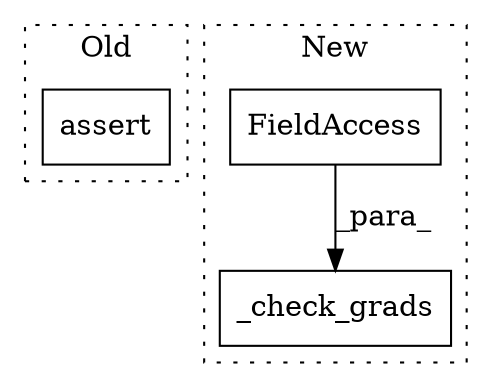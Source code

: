 digraph G {
subgraph cluster0 {
1 [label="assert" a="6" s="7779" l="7" shape="box"];
label = "Old";
style="dotted";
}
subgraph cluster1 {
2 [label="_check_grads" a="32" s="7296,7376" l="13,1" shape="box"];
3 [label="FieldAccess" a="22" s="7326" l="33" shape="box"];
label = "New";
style="dotted";
}
3 -> 2 [label="_para_"];
}